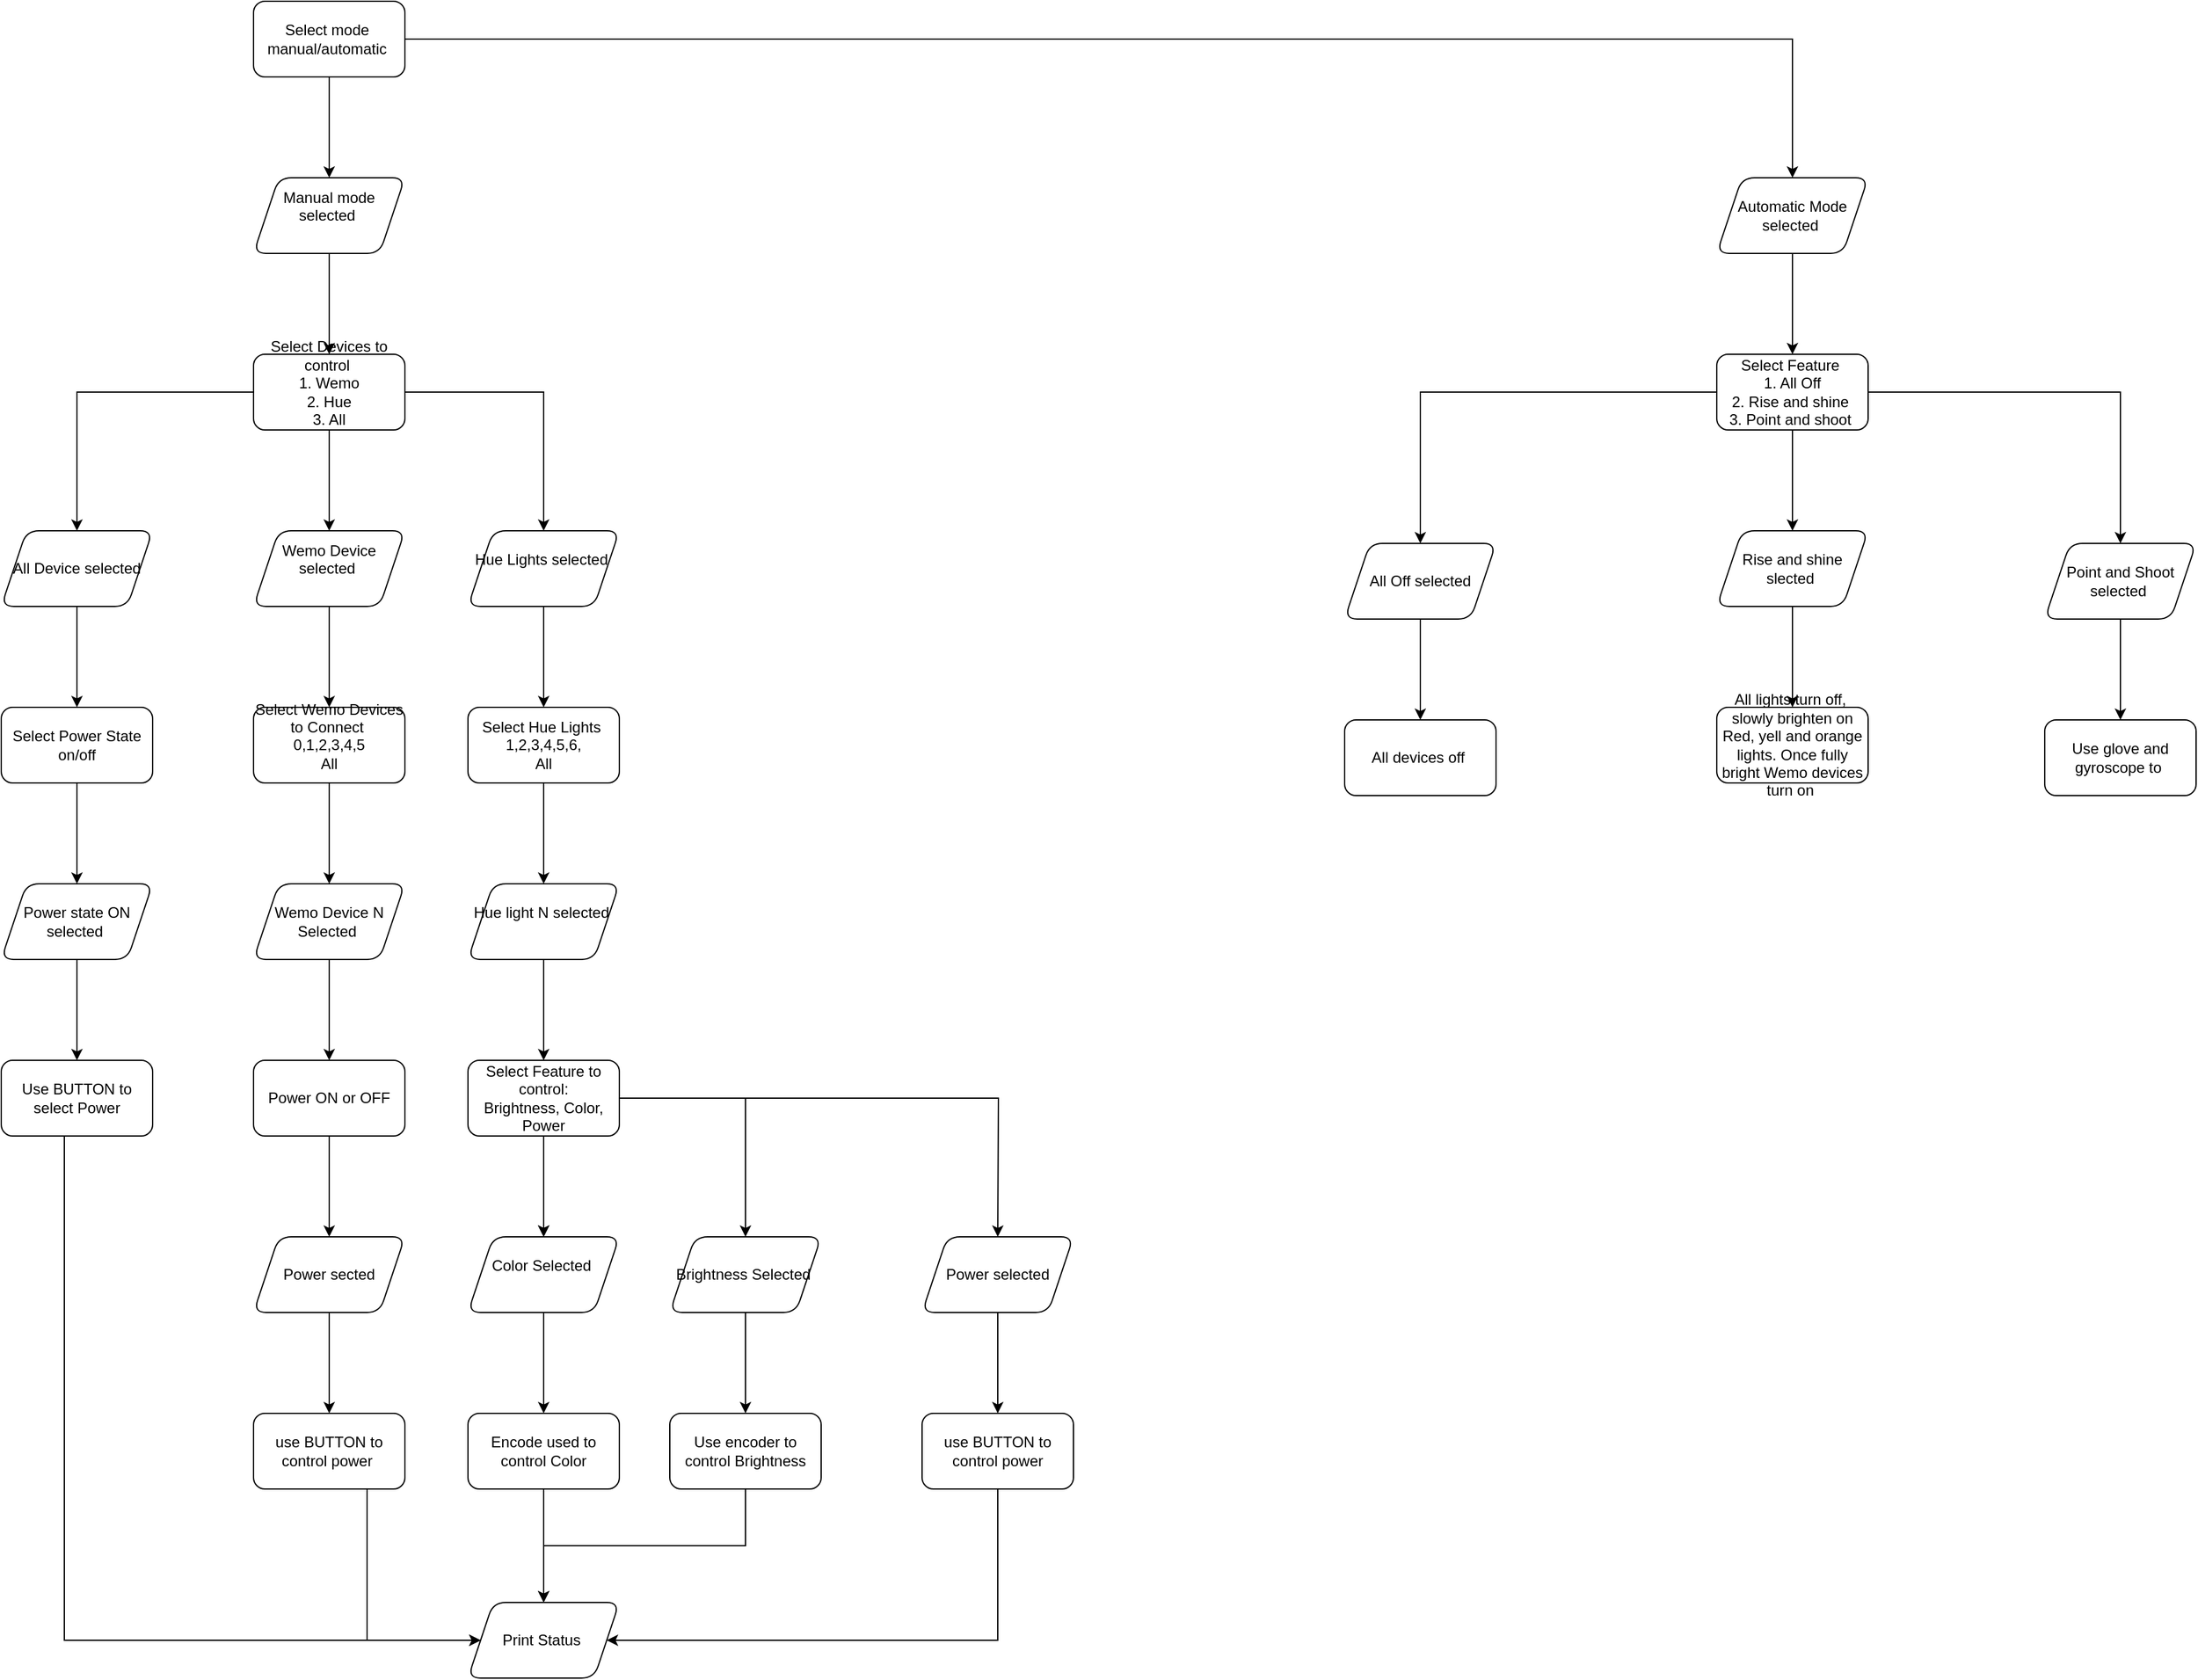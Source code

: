 <mxfile version="27.2.0">
  <diagram name="Page-1" id="q4prmz-4znX1ILEkfg3p">
    <mxGraphModel dx="2697" dy="1390" grid="1" gridSize="10" guides="1" tooltips="1" connect="1" arrows="1" fold="1" page="1" pageScale="1" pageWidth="850" pageHeight="1100" math="0" shadow="0">
      <root>
        <mxCell id="0" />
        <mxCell id="1" parent="0" />
        <mxCell id="iuZR_fLdwWflNUms48DC-3" value="" style="edgeStyle=orthogonalEdgeStyle;rounded=0;orthogonalLoop=1;jettySize=auto;html=1;" edge="1" parent="1" source="iuZR_fLdwWflNUms48DC-1" target="iuZR_fLdwWflNUms48DC-2">
          <mxGeometry relative="1" as="geometry" />
        </mxCell>
        <mxCell id="iuZR_fLdwWflNUms48DC-60" value="" style="edgeStyle=orthogonalEdgeStyle;rounded=0;orthogonalLoop=1;jettySize=auto;html=1;" edge="1" parent="1" source="iuZR_fLdwWflNUms48DC-1" target="iuZR_fLdwWflNUms48DC-59">
          <mxGeometry relative="1" as="geometry" />
        </mxCell>
        <mxCell id="iuZR_fLdwWflNUms48DC-1" value="Select mode&amp;nbsp;&lt;div&gt;manual/automatic&amp;nbsp;&lt;/div&gt;" style="rounded=1;whiteSpace=wrap;html=1;" vertex="1" parent="1">
          <mxGeometry x="350" y="50" width="120" height="60" as="geometry" />
        </mxCell>
        <mxCell id="iuZR_fLdwWflNUms48DC-5" value="" style="edgeStyle=orthogonalEdgeStyle;rounded=0;orthogonalLoop=1;jettySize=auto;html=1;" edge="1" parent="1" source="iuZR_fLdwWflNUms48DC-2" target="iuZR_fLdwWflNUms48DC-4">
          <mxGeometry relative="1" as="geometry" />
        </mxCell>
        <mxCell id="iuZR_fLdwWflNUms48DC-2" value="Manual mode selected&amp;nbsp;&lt;div&gt;&lt;br&gt;&lt;/div&gt;" style="shape=parallelogram;perimeter=parallelogramPerimeter;whiteSpace=wrap;html=1;fixedSize=1;rounded=1;" vertex="1" parent="1">
          <mxGeometry x="350" y="190" width="120" height="60" as="geometry" />
        </mxCell>
        <mxCell id="iuZR_fLdwWflNUms48DC-7" value="" style="edgeStyle=orthogonalEdgeStyle;rounded=0;orthogonalLoop=1;jettySize=auto;html=1;" edge="1" parent="1" source="iuZR_fLdwWflNUms48DC-4" target="iuZR_fLdwWflNUms48DC-6">
          <mxGeometry relative="1" as="geometry" />
        </mxCell>
        <mxCell id="iuZR_fLdwWflNUms48DC-17" value="" style="edgeStyle=orthogonalEdgeStyle;rounded=0;orthogonalLoop=1;jettySize=auto;html=1;" edge="1" parent="1" source="iuZR_fLdwWflNUms48DC-4" target="iuZR_fLdwWflNUms48DC-16">
          <mxGeometry relative="1" as="geometry" />
        </mxCell>
        <mxCell id="iuZR_fLdwWflNUms48DC-45" value="" style="edgeStyle=orthogonalEdgeStyle;rounded=0;orthogonalLoop=1;jettySize=auto;html=1;" edge="1" parent="1" source="iuZR_fLdwWflNUms48DC-4" target="iuZR_fLdwWflNUms48DC-44">
          <mxGeometry relative="1" as="geometry" />
        </mxCell>
        <mxCell id="iuZR_fLdwWflNUms48DC-4" value="Select Devices to control&amp;nbsp;&lt;div&gt;1. Wemo&lt;/div&gt;&lt;div&gt;2. Hue&lt;/div&gt;&lt;div&gt;3. All&lt;/div&gt;&lt;div&gt;&lt;br&gt;&lt;/div&gt;" style="whiteSpace=wrap;html=1;rounded=1;" vertex="1" parent="1">
          <mxGeometry x="350" y="330" width="120" height="60" as="geometry" />
        </mxCell>
        <mxCell id="iuZR_fLdwWflNUms48DC-9" value="" style="edgeStyle=orthogonalEdgeStyle;rounded=0;orthogonalLoop=1;jettySize=auto;html=1;" edge="1" parent="1" source="iuZR_fLdwWflNUms48DC-6" target="iuZR_fLdwWflNUms48DC-8">
          <mxGeometry relative="1" as="geometry" />
        </mxCell>
        <mxCell id="iuZR_fLdwWflNUms48DC-6" value="Wemo Device selected&amp;nbsp;&lt;div&gt;&lt;br&gt;&lt;/div&gt;" style="shape=parallelogram;perimeter=parallelogramPerimeter;whiteSpace=wrap;html=1;fixedSize=1;rounded=1;" vertex="1" parent="1">
          <mxGeometry x="350" y="470" width="120" height="60" as="geometry" />
        </mxCell>
        <mxCell id="iuZR_fLdwWflNUms48DC-11" value="" style="edgeStyle=orthogonalEdgeStyle;rounded=0;orthogonalLoop=1;jettySize=auto;html=1;" edge="1" parent="1" source="iuZR_fLdwWflNUms48DC-8" target="iuZR_fLdwWflNUms48DC-10">
          <mxGeometry relative="1" as="geometry" />
        </mxCell>
        <mxCell id="iuZR_fLdwWflNUms48DC-8" value="Select Wemo Devices to Connect&amp;nbsp;&lt;div&gt;0,1,2,3,4,5&lt;/div&gt;&lt;div&gt;All&lt;/div&gt;&lt;div style=&quot;text-align: left;&quot;&gt;&lt;br&gt;&lt;/div&gt;" style="whiteSpace=wrap;html=1;rounded=1;" vertex="1" parent="1">
          <mxGeometry x="350" y="610" width="120" height="60" as="geometry" />
        </mxCell>
        <mxCell id="iuZR_fLdwWflNUms48DC-13" value="" style="edgeStyle=orthogonalEdgeStyle;rounded=0;orthogonalLoop=1;jettySize=auto;html=1;" edge="1" parent="1" source="iuZR_fLdwWflNUms48DC-10" target="iuZR_fLdwWflNUms48DC-12">
          <mxGeometry relative="1" as="geometry" />
        </mxCell>
        <mxCell id="iuZR_fLdwWflNUms48DC-10" value="Wemo Device N Selected&amp;nbsp;" style="shape=parallelogram;perimeter=parallelogramPerimeter;whiteSpace=wrap;html=1;fixedSize=1;rounded=1;" vertex="1" parent="1">
          <mxGeometry x="350" y="750" width="120" height="60" as="geometry" />
        </mxCell>
        <mxCell id="iuZR_fLdwWflNUms48DC-41" value="" style="edgeStyle=orthogonalEdgeStyle;rounded=0;orthogonalLoop=1;jettySize=auto;html=1;" edge="1" parent="1" source="iuZR_fLdwWflNUms48DC-12" target="iuZR_fLdwWflNUms48DC-40">
          <mxGeometry relative="1" as="geometry" />
        </mxCell>
        <mxCell id="iuZR_fLdwWflNUms48DC-12" value="Power ON or OFF" style="whiteSpace=wrap;html=1;rounded=1;" vertex="1" parent="1">
          <mxGeometry x="350" y="890" width="120" height="60" as="geometry" />
        </mxCell>
        <mxCell id="iuZR_fLdwWflNUms48DC-19" value="" style="edgeStyle=orthogonalEdgeStyle;rounded=0;orthogonalLoop=1;jettySize=auto;html=1;" edge="1" parent="1" source="iuZR_fLdwWflNUms48DC-16" target="iuZR_fLdwWflNUms48DC-18">
          <mxGeometry relative="1" as="geometry" />
        </mxCell>
        <mxCell id="iuZR_fLdwWflNUms48DC-16" value="Hue Lights selected&amp;nbsp;&lt;div&gt;&lt;br&gt;&lt;/div&gt;" style="shape=parallelogram;perimeter=parallelogramPerimeter;whiteSpace=wrap;html=1;fixedSize=1;rounded=1;" vertex="1" parent="1">
          <mxGeometry x="520" y="470" width="120" height="60" as="geometry" />
        </mxCell>
        <mxCell id="iuZR_fLdwWflNUms48DC-21" value="" style="edgeStyle=orthogonalEdgeStyle;rounded=0;orthogonalLoop=1;jettySize=auto;html=1;" edge="1" parent="1" source="iuZR_fLdwWflNUms48DC-18" target="iuZR_fLdwWflNUms48DC-20">
          <mxGeometry relative="1" as="geometry" />
        </mxCell>
        <mxCell id="iuZR_fLdwWflNUms48DC-18" value="Select Hue Lights&amp;nbsp;&lt;div&gt;1,2,3,4,5,6,&lt;/div&gt;&lt;div&gt;All&lt;/div&gt;" style="whiteSpace=wrap;html=1;rounded=1;" vertex="1" parent="1">
          <mxGeometry x="520" y="610" width="120" height="60" as="geometry" />
        </mxCell>
        <mxCell id="iuZR_fLdwWflNUms48DC-23" value="" style="edgeStyle=orthogonalEdgeStyle;rounded=0;orthogonalLoop=1;jettySize=auto;html=1;" edge="1" parent="1" source="iuZR_fLdwWflNUms48DC-20" target="iuZR_fLdwWflNUms48DC-22">
          <mxGeometry relative="1" as="geometry" />
        </mxCell>
        <mxCell id="iuZR_fLdwWflNUms48DC-20" value="Hue light N selected&amp;nbsp;&lt;div&gt;&lt;br&gt;&lt;/div&gt;" style="shape=parallelogram;perimeter=parallelogramPerimeter;whiteSpace=wrap;html=1;fixedSize=1;rounded=1;" vertex="1" parent="1">
          <mxGeometry x="520" y="750" width="120" height="60" as="geometry" />
        </mxCell>
        <mxCell id="iuZR_fLdwWflNUms48DC-25" value="" style="edgeStyle=orthogonalEdgeStyle;rounded=0;orthogonalLoop=1;jettySize=auto;html=1;" edge="1" parent="1" source="iuZR_fLdwWflNUms48DC-22">
          <mxGeometry relative="1" as="geometry">
            <mxPoint x="580" y="1030" as="targetPoint" />
          </mxGeometry>
        </mxCell>
        <mxCell id="iuZR_fLdwWflNUms48DC-27" value="" style="edgeStyle=orthogonalEdgeStyle;rounded=0;orthogonalLoop=1;jettySize=auto;html=1;" edge="1" parent="1" source="iuZR_fLdwWflNUms48DC-22" target="iuZR_fLdwWflNUms48DC-26">
          <mxGeometry relative="1" as="geometry" />
        </mxCell>
        <mxCell id="iuZR_fLdwWflNUms48DC-31" value="" style="edgeStyle=orthogonalEdgeStyle;rounded=0;orthogonalLoop=1;jettySize=auto;html=1;" edge="1" parent="1" source="iuZR_fLdwWflNUms48DC-22" target="iuZR_fLdwWflNUms48DC-30">
          <mxGeometry relative="1" as="geometry" />
        </mxCell>
        <mxCell id="iuZR_fLdwWflNUms48DC-22" value="Select Feature to control:&lt;div&gt;Brightness, Color, Power&lt;/div&gt;" style="whiteSpace=wrap;html=1;rounded=1;" vertex="1" parent="1">
          <mxGeometry x="520" y="890" width="120" height="60" as="geometry" />
        </mxCell>
        <mxCell id="iuZR_fLdwWflNUms48DC-29" value="" style="edgeStyle=orthogonalEdgeStyle;rounded=0;orthogonalLoop=1;jettySize=auto;html=1;" edge="1" parent="1" source="iuZR_fLdwWflNUms48DC-26" target="iuZR_fLdwWflNUms48DC-28">
          <mxGeometry relative="1" as="geometry" />
        </mxCell>
        <mxCell id="iuZR_fLdwWflNUms48DC-26" value="Color Selected&amp;nbsp;&lt;div&gt;&lt;br&gt;&lt;/div&gt;" style="shape=parallelogram;perimeter=parallelogramPerimeter;whiteSpace=wrap;html=1;fixedSize=1;rounded=1;" vertex="1" parent="1">
          <mxGeometry x="520" y="1030" width="120" height="60" as="geometry" />
        </mxCell>
        <mxCell id="iuZR_fLdwWflNUms48DC-55" value="" style="edgeStyle=orthogonalEdgeStyle;rounded=0;orthogonalLoop=1;jettySize=auto;html=1;entryX=0.5;entryY=0;entryDx=0;entryDy=0;" edge="1" parent="1" source="iuZR_fLdwWflNUms48DC-28" target="iuZR_fLdwWflNUms48DC-52">
          <mxGeometry relative="1" as="geometry">
            <mxPoint x="580" y="1310" as="targetPoint" />
          </mxGeometry>
        </mxCell>
        <mxCell id="iuZR_fLdwWflNUms48DC-28" value="Encode used to control Color" style="whiteSpace=wrap;html=1;rounded=1;" vertex="1" parent="1">
          <mxGeometry x="520" y="1170" width="120" height="60" as="geometry" />
        </mxCell>
        <mxCell id="iuZR_fLdwWflNUms48DC-33" value="" style="edgeStyle=orthogonalEdgeStyle;rounded=0;orthogonalLoop=1;jettySize=auto;html=1;" edge="1" parent="1" source="iuZR_fLdwWflNUms48DC-30" target="iuZR_fLdwWflNUms48DC-32">
          <mxGeometry relative="1" as="geometry" />
        </mxCell>
        <mxCell id="iuZR_fLdwWflNUms48DC-36" value="" style="edgeStyle=orthogonalEdgeStyle;rounded=0;orthogonalLoop=1;jettySize=auto;html=1;exitX=1;exitY=0.5;exitDx=0;exitDy=0;" edge="1" parent="1" source="iuZR_fLdwWflNUms48DC-22">
          <mxGeometry relative="1" as="geometry">
            <mxPoint x="940" y="1030" as="targetPoint" />
          </mxGeometry>
        </mxCell>
        <mxCell id="iuZR_fLdwWflNUms48DC-30" value="Brightness Selected&amp;nbsp;" style="shape=parallelogram;perimeter=parallelogramPerimeter;whiteSpace=wrap;html=1;fixedSize=1;rounded=1;" vertex="1" parent="1">
          <mxGeometry x="680" y="1030" width="120" height="60" as="geometry" />
        </mxCell>
        <mxCell id="iuZR_fLdwWflNUms48DC-56" style="edgeStyle=orthogonalEdgeStyle;rounded=0;orthogonalLoop=1;jettySize=auto;html=1;exitX=0.5;exitY=1;exitDx=0;exitDy=0;" edge="1" parent="1" source="iuZR_fLdwWflNUms48DC-32" target="iuZR_fLdwWflNUms48DC-52">
          <mxGeometry relative="1" as="geometry" />
        </mxCell>
        <mxCell id="iuZR_fLdwWflNUms48DC-32" value="Use encoder to control Brightness" style="whiteSpace=wrap;html=1;rounded=1;" vertex="1" parent="1">
          <mxGeometry x="680" y="1170" width="120" height="60" as="geometry" />
        </mxCell>
        <mxCell id="iuZR_fLdwWflNUms48DC-39" value="" style="edgeStyle=orthogonalEdgeStyle;rounded=0;orthogonalLoop=1;jettySize=auto;html=1;" edge="1" parent="1" source="iuZR_fLdwWflNUms48DC-37" target="iuZR_fLdwWflNUms48DC-38">
          <mxGeometry relative="1" as="geometry" />
        </mxCell>
        <mxCell id="iuZR_fLdwWflNUms48DC-37" value="Power selected" style="shape=parallelogram;perimeter=parallelogramPerimeter;whiteSpace=wrap;html=1;fixedSize=1;rounded=1;" vertex="1" parent="1">
          <mxGeometry x="880" y="1030" width="120" height="60" as="geometry" />
        </mxCell>
        <mxCell id="iuZR_fLdwWflNUms48DC-57" style="edgeStyle=orthogonalEdgeStyle;rounded=0;orthogonalLoop=1;jettySize=auto;html=1;" edge="1" parent="1" source="iuZR_fLdwWflNUms48DC-38" target="iuZR_fLdwWflNUms48DC-52">
          <mxGeometry relative="1" as="geometry">
            <Array as="points">
              <mxPoint x="940" y="1350" />
            </Array>
          </mxGeometry>
        </mxCell>
        <mxCell id="iuZR_fLdwWflNUms48DC-38" value="use BUTTON to control power" style="whiteSpace=wrap;html=1;rounded=1;" vertex="1" parent="1">
          <mxGeometry x="880" y="1170" width="120" height="60" as="geometry" />
        </mxCell>
        <mxCell id="iuZR_fLdwWflNUms48DC-43" value="" style="edgeStyle=orthogonalEdgeStyle;rounded=0;orthogonalLoop=1;jettySize=auto;html=1;" edge="1" parent="1" source="iuZR_fLdwWflNUms48DC-40" target="iuZR_fLdwWflNUms48DC-42">
          <mxGeometry relative="1" as="geometry" />
        </mxCell>
        <mxCell id="iuZR_fLdwWflNUms48DC-40" value="Power sected" style="shape=parallelogram;perimeter=parallelogramPerimeter;whiteSpace=wrap;html=1;fixedSize=1;rounded=1;" vertex="1" parent="1">
          <mxGeometry x="350" y="1030" width="120" height="60" as="geometry" />
        </mxCell>
        <mxCell id="iuZR_fLdwWflNUms48DC-53" value="" style="edgeStyle=orthogonalEdgeStyle;rounded=0;orthogonalLoop=1;jettySize=auto;html=1;" edge="1" parent="1" source="iuZR_fLdwWflNUms48DC-42" target="iuZR_fLdwWflNUms48DC-52">
          <mxGeometry relative="1" as="geometry">
            <Array as="points">
              <mxPoint x="440" y="1350" />
            </Array>
          </mxGeometry>
        </mxCell>
        <mxCell id="iuZR_fLdwWflNUms48DC-42" value="use BUTTON to control power&amp;nbsp;" style="whiteSpace=wrap;html=1;rounded=1;" vertex="1" parent="1">
          <mxGeometry x="350" y="1170" width="120" height="60" as="geometry" />
        </mxCell>
        <mxCell id="iuZR_fLdwWflNUms48DC-47" value="" style="edgeStyle=orthogonalEdgeStyle;rounded=0;orthogonalLoop=1;jettySize=auto;html=1;" edge="1" parent="1" source="iuZR_fLdwWflNUms48DC-44" target="iuZR_fLdwWflNUms48DC-46">
          <mxGeometry relative="1" as="geometry" />
        </mxCell>
        <mxCell id="iuZR_fLdwWflNUms48DC-44" value="All Device selected" style="shape=parallelogram;perimeter=parallelogramPerimeter;whiteSpace=wrap;html=1;fixedSize=1;rounded=1;" vertex="1" parent="1">
          <mxGeometry x="150" y="470" width="120" height="60" as="geometry" />
        </mxCell>
        <mxCell id="iuZR_fLdwWflNUms48DC-49" value="" style="edgeStyle=orthogonalEdgeStyle;rounded=0;orthogonalLoop=1;jettySize=auto;html=1;" edge="1" parent="1" source="iuZR_fLdwWflNUms48DC-46" target="iuZR_fLdwWflNUms48DC-48">
          <mxGeometry relative="1" as="geometry" />
        </mxCell>
        <mxCell id="iuZR_fLdwWflNUms48DC-46" value="Select Power State&lt;div&gt;on/off&lt;/div&gt;" style="whiteSpace=wrap;html=1;rounded=1;" vertex="1" parent="1">
          <mxGeometry x="150" y="610" width="120" height="60" as="geometry" />
        </mxCell>
        <mxCell id="iuZR_fLdwWflNUms48DC-51" value="" style="edgeStyle=orthogonalEdgeStyle;rounded=0;orthogonalLoop=1;jettySize=auto;html=1;" edge="1" parent="1" source="iuZR_fLdwWflNUms48DC-48" target="iuZR_fLdwWflNUms48DC-50">
          <mxGeometry relative="1" as="geometry" />
        </mxCell>
        <mxCell id="iuZR_fLdwWflNUms48DC-48" value="Power state ON selected&amp;nbsp;" style="shape=parallelogram;perimeter=parallelogramPerimeter;whiteSpace=wrap;html=1;fixedSize=1;rounded=1;" vertex="1" parent="1">
          <mxGeometry x="150" y="750" width="120" height="60" as="geometry" />
        </mxCell>
        <mxCell id="iuZR_fLdwWflNUms48DC-58" style="edgeStyle=orthogonalEdgeStyle;rounded=0;orthogonalLoop=1;jettySize=auto;html=1;" edge="1" parent="1" source="iuZR_fLdwWflNUms48DC-50" target="iuZR_fLdwWflNUms48DC-52">
          <mxGeometry relative="1" as="geometry">
            <Array as="points">
              <mxPoint x="200" y="1350" />
            </Array>
          </mxGeometry>
        </mxCell>
        <mxCell id="iuZR_fLdwWflNUms48DC-50" value="Use BUTTON to select Power" style="whiteSpace=wrap;html=1;rounded=1;" vertex="1" parent="1">
          <mxGeometry x="150" y="890" width="120" height="60" as="geometry" />
        </mxCell>
        <mxCell id="iuZR_fLdwWflNUms48DC-52" value="Print Status&amp;nbsp;" style="shape=parallelogram;perimeter=parallelogramPerimeter;whiteSpace=wrap;html=1;fixedSize=1;rounded=1;" vertex="1" parent="1">
          <mxGeometry x="520" y="1320" width="120" height="60" as="geometry" />
        </mxCell>
        <mxCell id="iuZR_fLdwWflNUms48DC-62" value="" style="edgeStyle=orthogonalEdgeStyle;rounded=0;orthogonalLoop=1;jettySize=auto;html=1;" edge="1" parent="1" source="iuZR_fLdwWflNUms48DC-59" target="iuZR_fLdwWflNUms48DC-61">
          <mxGeometry relative="1" as="geometry" />
        </mxCell>
        <mxCell id="iuZR_fLdwWflNUms48DC-59" value="Automatic Mode selected&amp;nbsp;" style="shape=parallelogram;perimeter=parallelogramPerimeter;whiteSpace=wrap;html=1;fixedSize=1;rounded=1;" vertex="1" parent="1">
          <mxGeometry x="1510" y="190" width="120" height="60" as="geometry" />
        </mxCell>
        <mxCell id="iuZR_fLdwWflNUms48DC-66" value="" style="edgeStyle=orthogonalEdgeStyle;rounded=0;orthogonalLoop=1;jettySize=auto;html=1;" edge="1" parent="1" source="iuZR_fLdwWflNUms48DC-61" target="iuZR_fLdwWflNUms48DC-65">
          <mxGeometry relative="1" as="geometry" />
        </mxCell>
        <mxCell id="iuZR_fLdwWflNUms48DC-70" value="" style="edgeStyle=orthogonalEdgeStyle;rounded=0;orthogonalLoop=1;jettySize=auto;html=1;" edge="1" parent="1" source="iuZR_fLdwWflNUms48DC-61" target="iuZR_fLdwWflNUms48DC-69">
          <mxGeometry relative="1" as="geometry" />
        </mxCell>
        <mxCell id="iuZR_fLdwWflNUms48DC-74" value="" style="edgeStyle=orthogonalEdgeStyle;rounded=0;orthogonalLoop=1;jettySize=auto;html=1;" edge="1" parent="1" source="iuZR_fLdwWflNUms48DC-61" target="iuZR_fLdwWflNUms48DC-73">
          <mxGeometry relative="1" as="geometry" />
        </mxCell>
        <mxCell id="iuZR_fLdwWflNUms48DC-61" value="Select Feature&amp;nbsp;&lt;div&gt;1. All Off&lt;/div&gt;&lt;div&gt;2. Rise and shine&amp;nbsp;&lt;/div&gt;&lt;div&gt;3. Point and shoot&amp;nbsp;&lt;/div&gt;" style="whiteSpace=wrap;html=1;rounded=1;" vertex="1" parent="1">
          <mxGeometry x="1510" y="330" width="120" height="60" as="geometry" />
        </mxCell>
        <mxCell id="iuZR_fLdwWflNUms48DC-68" value="" style="edgeStyle=orthogonalEdgeStyle;rounded=0;orthogonalLoop=1;jettySize=auto;html=1;" edge="1" parent="1" source="iuZR_fLdwWflNUms48DC-65" target="iuZR_fLdwWflNUms48DC-67">
          <mxGeometry relative="1" as="geometry" />
        </mxCell>
        <mxCell id="iuZR_fLdwWflNUms48DC-65" value="All Off selected" style="shape=parallelogram;perimeter=parallelogramPerimeter;whiteSpace=wrap;html=1;fixedSize=1;rounded=1;" vertex="1" parent="1">
          <mxGeometry x="1215" y="480" width="120" height="60" as="geometry" />
        </mxCell>
        <mxCell id="iuZR_fLdwWflNUms48DC-67" value="All devices off&amp;nbsp;" style="whiteSpace=wrap;html=1;rounded=1;" vertex="1" parent="1">
          <mxGeometry x="1215" y="620" width="120" height="60" as="geometry" />
        </mxCell>
        <mxCell id="iuZR_fLdwWflNUms48DC-72" value="" style="edgeStyle=orthogonalEdgeStyle;rounded=0;orthogonalLoop=1;jettySize=auto;html=1;" edge="1" parent="1" source="iuZR_fLdwWflNUms48DC-69" target="iuZR_fLdwWflNUms48DC-71">
          <mxGeometry relative="1" as="geometry" />
        </mxCell>
        <mxCell id="iuZR_fLdwWflNUms48DC-69" value="Rise and shine slected&amp;nbsp;" style="shape=parallelogram;perimeter=parallelogramPerimeter;whiteSpace=wrap;html=1;fixedSize=1;rounded=1;" vertex="1" parent="1">
          <mxGeometry x="1510" y="470" width="120" height="60" as="geometry" />
        </mxCell>
        <mxCell id="iuZR_fLdwWflNUms48DC-71" value="All lights turn off,&amp;nbsp;&lt;div&gt;slowly brighten on Red, yell and orange lights. Once fully bright Wemo devices turn on&amp;nbsp;&lt;/div&gt;" style="whiteSpace=wrap;html=1;rounded=1;" vertex="1" parent="1">
          <mxGeometry x="1510" y="610" width="120" height="60" as="geometry" />
        </mxCell>
        <mxCell id="iuZR_fLdwWflNUms48DC-76" value="" style="edgeStyle=orthogonalEdgeStyle;rounded=0;orthogonalLoop=1;jettySize=auto;html=1;" edge="1" parent="1" source="iuZR_fLdwWflNUms48DC-73" target="iuZR_fLdwWflNUms48DC-75">
          <mxGeometry relative="1" as="geometry" />
        </mxCell>
        <mxCell id="iuZR_fLdwWflNUms48DC-73" value="Point and Shoot selected&amp;nbsp;" style="shape=parallelogram;perimeter=parallelogramPerimeter;whiteSpace=wrap;html=1;fixedSize=1;rounded=1;" vertex="1" parent="1">
          <mxGeometry x="1770" y="480" width="120" height="60" as="geometry" />
        </mxCell>
        <mxCell id="iuZR_fLdwWflNUms48DC-75" value="Use glove and gyroscope to&amp;nbsp;" style="whiteSpace=wrap;html=1;rounded=1;" vertex="1" parent="1">
          <mxGeometry x="1770" y="620" width="120" height="60" as="geometry" />
        </mxCell>
      </root>
    </mxGraphModel>
  </diagram>
</mxfile>
